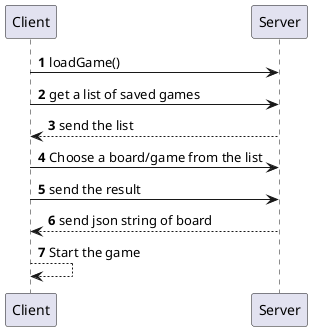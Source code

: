 @startuml
'https://plantuml.com/sequence-diagram

autonumber

Client -> Server: loadGame()
Client -> Server : get a list of saved games
Server --> Client: send the list
Client -> Server: Choose a board/game from the list
Client -> Server: send the result
Server --> Client: send json string of board
Client --> Client: Start the game

@enduml